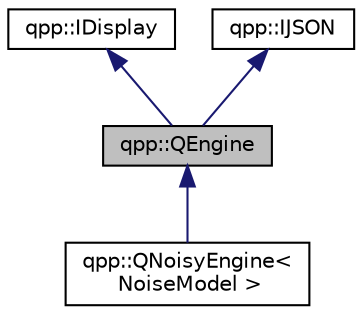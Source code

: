 digraph "qpp::QEngine"
{
  edge [fontname="Helvetica",fontsize="10",labelfontname="Helvetica",labelfontsize="10"];
  node [fontname="Helvetica",fontsize="10",shape=record];
  Node0 [label="qpp::QEngine",height=0.2,width=0.4,color="black", fillcolor="grey75", style="filled", fontcolor="black"];
  Node1 -> Node0 [dir="back",color="midnightblue",fontsize="10",style="solid",fontname="Helvetica"];
  Node1 [label="qpp::IDisplay",height=0.2,width=0.4,color="black", fillcolor="white", style="filled",URL="$classqpp_1_1_i_display.html",tooltip="Abstract class (interface) that mandates the definition of virtual std::ostream& display(std::ostream..."];
  Node2 -> Node0 [dir="back",color="midnightblue",fontsize="10",style="solid",fontname="Helvetica"];
  Node2 [label="qpp::IJSON",height=0.2,width=0.4,color="black", fillcolor="white", style="filled",URL="$classqpp_1_1_i_j_s_o_n.html",tooltip="Abstract class (interface) that mandates the definition of very basic JSON serialization support..."];
  Node0 -> Node3 [dir="back",color="midnightblue",fontsize="10",style="solid",fontname="Helvetica"];
  Node3 [label="qpp::QNoisyEngine\<\l NoiseModel \>",height=0.2,width=0.4,color="black", fillcolor="white", style="filled",URL="$classqpp_1_1_q_noisy_engine.html",tooltip="Noisy quantum circuit engine, executes qpp::QCircuit. "];
}

